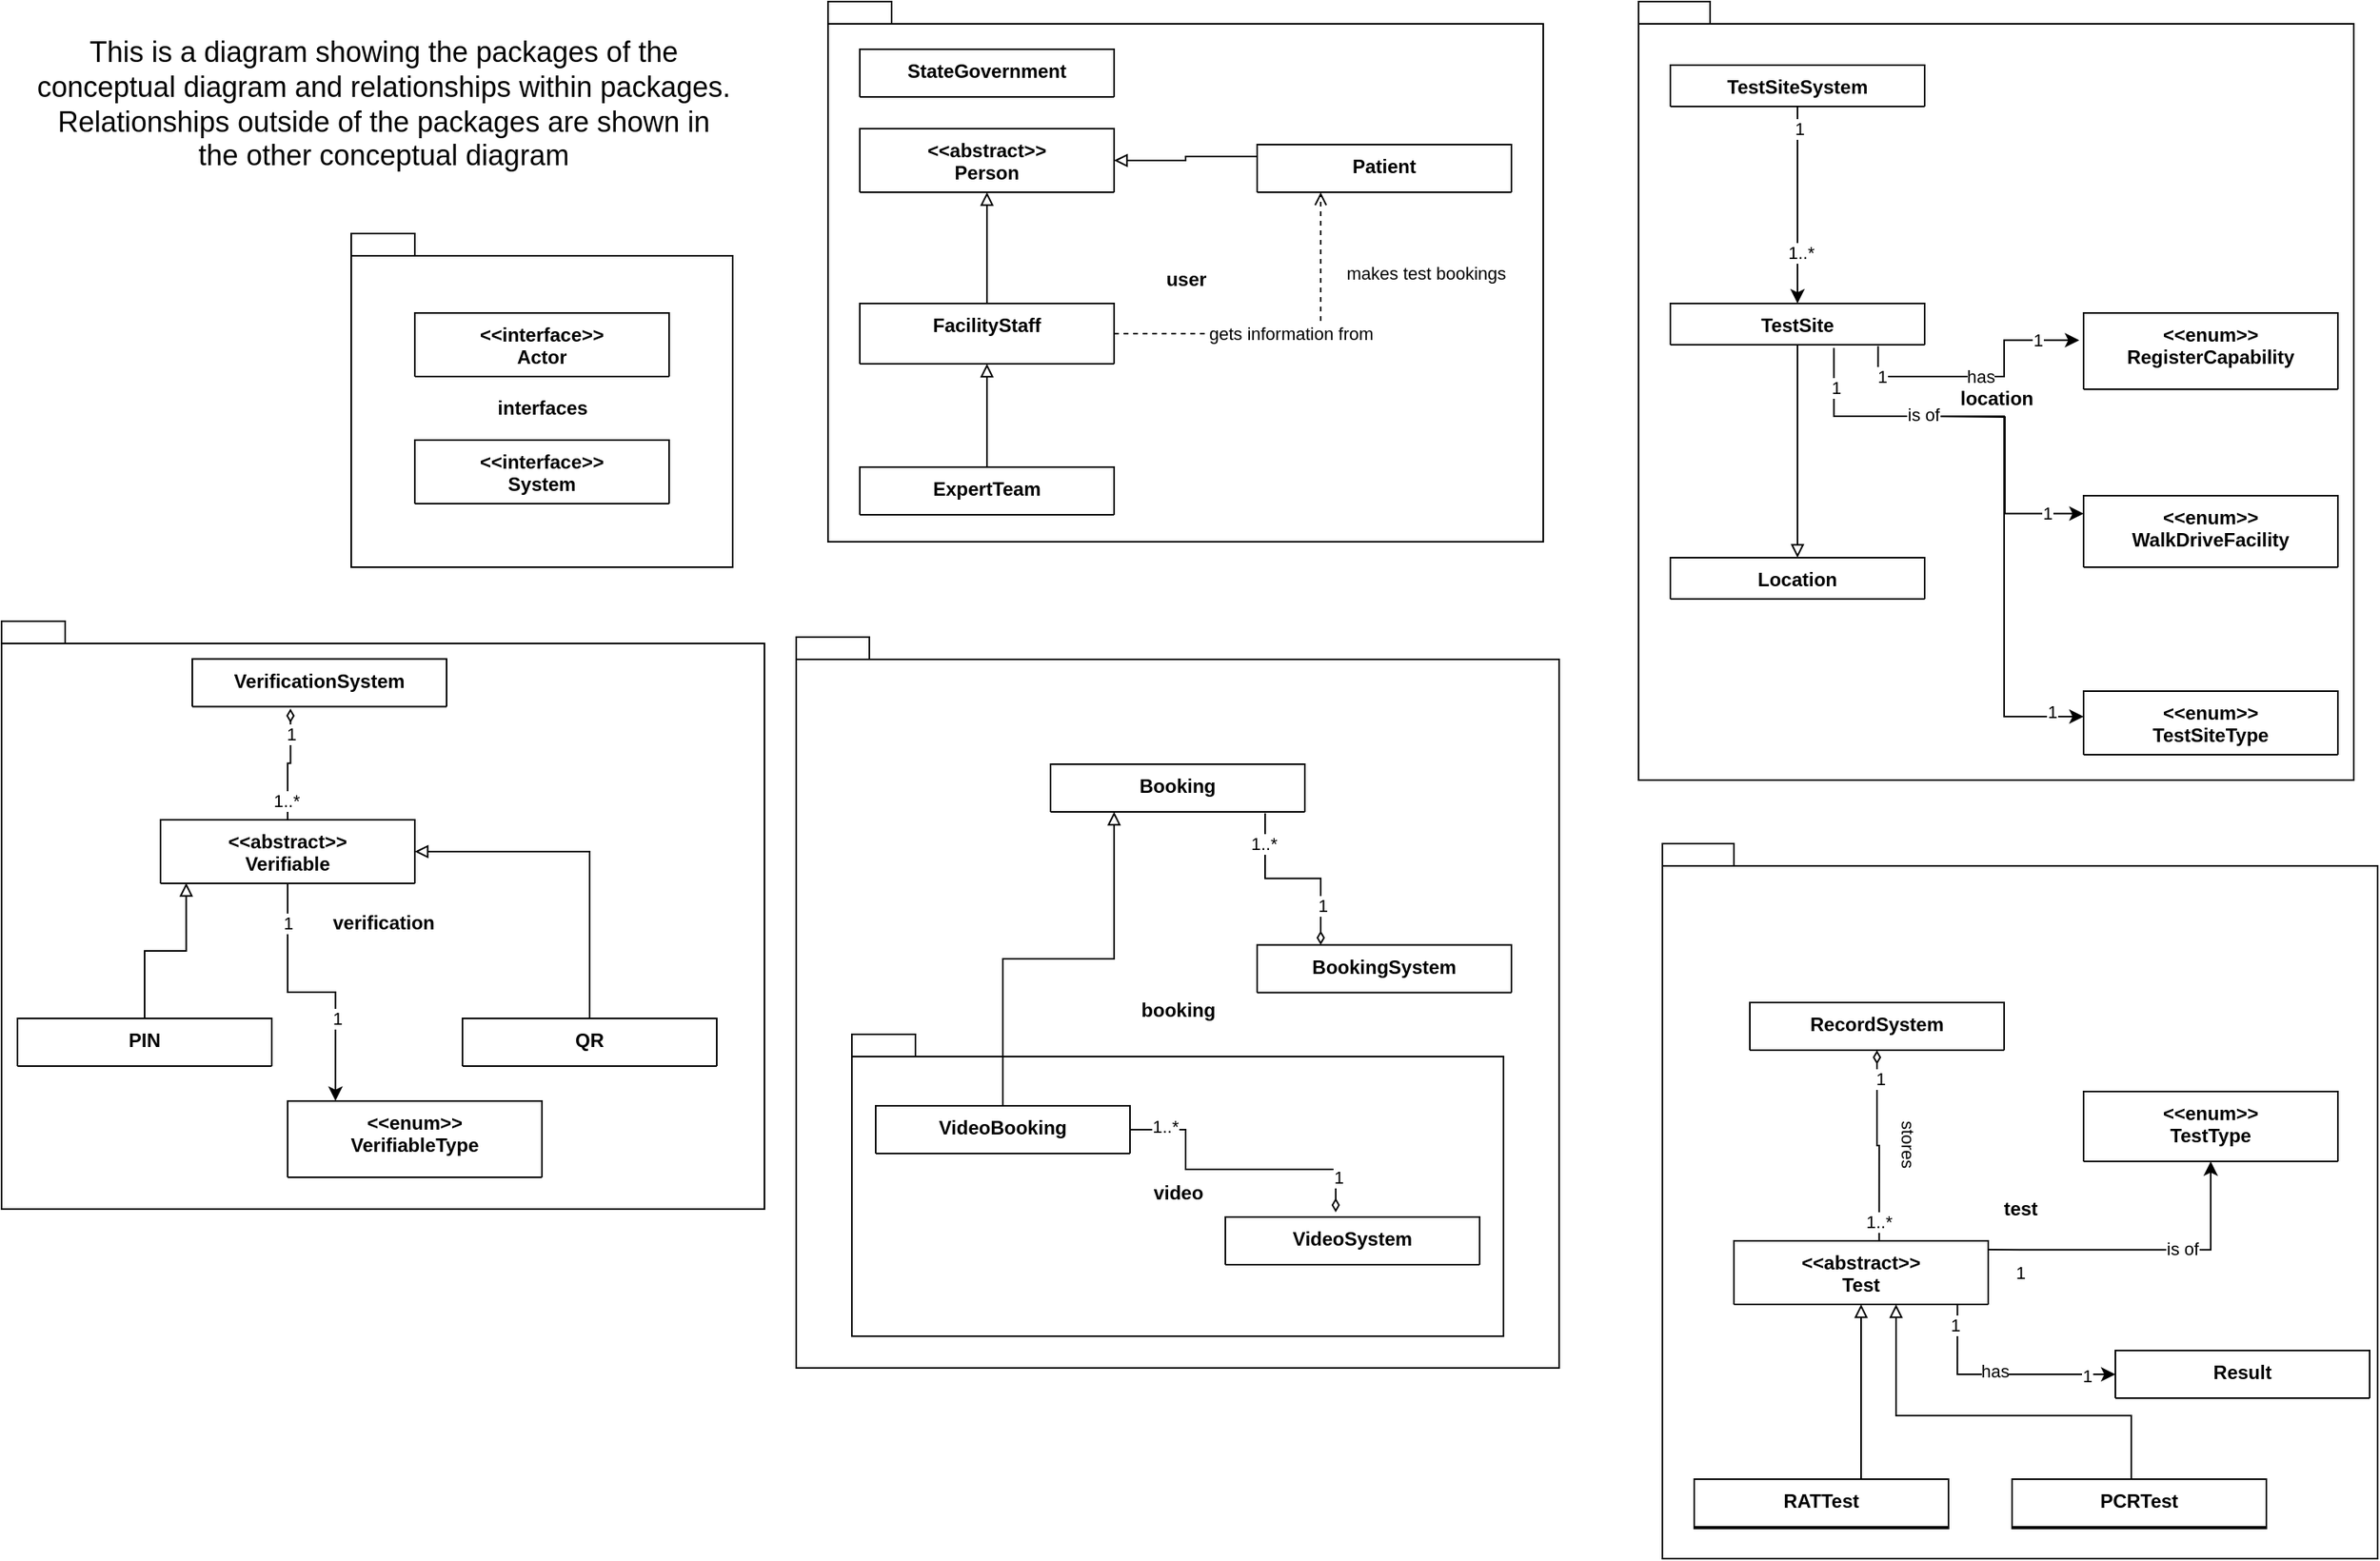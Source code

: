 <mxfile version="17.1.2" type="device"><diagram id="WlEbeeAcA7yeoBjpRKfp" name="Page-1"><mxGraphModel dx="2916" dy="-2114" grid="1" gridSize="10" guides="1" tooltips="1" connect="1" arrows="1" fold="1" page="1" pageScale="1" pageWidth="850" pageHeight="1100" math="0" shadow="0"><root><mxCell id="0"/><mxCell id="1" parent="0"/><mxCell id="z88By41wD9zbpWqteRPa-1" value="interfaces" style="shape=folder;fontStyle=1;spacingTop=10;tabWidth=40;tabHeight=14;tabPosition=left;html=1;" vertex="1" parent="1"><mxGeometry x="-620" y="3456" width="240" height="210" as="geometry"/></mxCell><mxCell id="z88By41wD9zbpWqteRPa-2" value="user" style="shape=folder;fontStyle=1;spacingTop=10;tabWidth=40;tabHeight=14;tabPosition=left;html=1;" vertex="1" parent="1"><mxGeometry x="-320" y="3310" width="450" height="340" as="geometry"/></mxCell><mxCell id="z88By41wD9zbpWqteRPa-3" value="location" style="shape=folder;fontStyle=1;spacingTop=10;tabWidth=40;tabHeight=14;tabPosition=left;html=1;" vertex="1" parent="1"><mxGeometry x="190" y="3310" width="450" height="490" as="geometry"/></mxCell><mxCell id="z88By41wD9zbpWqteRPa-4" value="test" style="shape=folder;fontStyle=1;spacingTop=10;tabWidth=40;tabHeight=14;tabPosition=left;html=1;" vertex="1" parent="1"><mxGeometry x="205" y="3840" width="450" height="450" as="geometry"/></mxCell><mxCell id="z88By41wD9zbpWqteRPa-5" value="booking" style="shape=folder;fontStyle=1;spacingTop=10;tabWidth=40;tabHeight=14;tabPosition=left;html=1;" vertex="1" parent="1"><mxGeometry x="-340" y="3710" width="480" height="460" as="geometry"/></mxCell><mxCell id="z88By41wD9zbpWqteRPa-6" value="verification" style="shape=folder;fontStyle=1;spacingTop=10;tabWidth=40;tabHeight=14;tabPosition=left;html=1;" vertex="1" parent="1"><mxGeometry x="-840" y="3700" width="480" height="370" as="geometry"/></mxCell><mxCell id="z88By41wD9zbpWqteRPa-7" style="edgeStyle=orthogonalEdgeStyle;rounded=0;orthogonalLoop=1;jettySize=auto;html=1;endArrow=classic;endFill=1;exitX=0.879;exitY=0.994;exitDx=0;exitDy=0;exitPerimeter=0;" edge="1" parent="1" source="z88By41wD9zbpWqteRPa-11" target="z88By41wD9zbpWqteRPa-16"><mxGeometry relative="1" as="geometry"><mxPoint x="410.96" y="4144.006" as="sourcePoint"/><mxPoint x="511.12" y="4192.096" as="targetPoint"/><Array as="points"><mxPoint x="391" y="4174"/></Array></mxGeometry></mxCell><mxCell id="z88By41wD9zbpWqteRPa-8" value="has" style="edgeLabel;html=1;align=center;verticalAlign=middle;resizable=0;points=[];" vertex="1" connectable="0" parent="z88By41wD9zbpWqteRPa-7"><mxGeometry x="-0.06" y="2" relative="1" as="geometry"><mxPoint as="offset"/></mxGeometry></mxCell><mxCell id="z88By41wD9zbpWqteRPa-9" value="1" style="edgeLabel;html=1;align=center;verticalAlign=middle;resizable=0;points=[];" vertex="1" connectable="0" parent="z88By41wD9zbpWqteRPa-7"><mxGeometry x="-0.823" y="-2" relative="1" as="geometry"><mxPoint as="offset"/></mxGeometry></mxCell><mxCell id="z88By41wD9zbpWqteRPa-10" value="1" style="edgeLabel;html=1;align=center;verticalAlign=middle;resizable=0;points=[];" vertex="1" connectable="0" parent="z88By41wD9zbpWqteRPa-7"><mxGeometry x="0.741" y="-1" relative="1" as="geometry"><mxPoint as="offset"/></mxGeometry></mxCell><mxCell id="z88By41wD9zbpWqteRPa-11" value="&lt;&lt;abstract&gt;&gt;&#10;Test" style="swimlane;fontStyle=1;align=center;verticalAlign=top;childLayout=stackLayout;horizontal=1;startSize=40;horizontalStack=0;resizeParent=1;resizeParentMax=0;resizeLast=0;collapsible=1;marginBottom=0;" vertex="1" parent="1"><mxGeometry x="250" y="4090" width="160" height="40" as="geometry"/></mxCell><mxCell id="z88By41wD9zbpWqteRPa-12" style="edgeStyle=orthogonalEdgeStyle;rounded=0;orthogonalLoop=1;jettySize=auto;html=1;endArrow=block;endFill=0;" edge="1" parent="1" source="z88By41wD9zbpWqteRPa-13" target="z88By41wD9zbpWqteRPa-11"><mxGeometry relative="1" as="geometry"><mxPoint x="354" y="4164.858" as="targetPoint"/><Array as="points"><mxPoint x="500" y="4200"/><mxPoint x="352" y="4200"/></Array></mxGeometry></mxCell><mxCell id="z88By41wD9zbpWqteRPa-13" value="PCRTest" style="swimlane;fontStyle=1;align=center;verticalAlign=top;childLayout=stackLayout;horizontal=1;startSize=30;horizontalStack=0;resizeParent=1;resizeParentMax=0;resizeLast=0;collapsible=1;marginBottom=0;" vertex="1" parent="1"><mxGeometry x="425" y="4240" width="160" height="31" as="geometry"/></mxCell><mxCell id="z88By41wD9zbpWqteRPa-14" style="edgeStyle=orthogonalEdgeStyle;rounded=0;orthogonalLoop=1;jettySize=auto;html=1;entryX=0.5;entryY=1;entryDx=0;entryDy=0;endArrow=block;endFill=0;exitX=0.685;exitY=0.009;exitDx=0;exitDy=0;exitPerimeter=0;" edge="1" parent="1" source="z88By41wD9zbpWqteRPa-15" target="z88By41wD9zbpWqteRPa-11"><mxGeometry relative="1" as="geometry"><mxPoint x="331.92" y="4164.858" as="targetPoint"/><Array as="points"><mxPoint x="330" y="4240"/></Array></mxGeometry></mxCell><mxCell id="z88By41wD9zbpWqteRPa-15" value="RATTest" style="swimlane;fontStyle=1;align=center;verticalAlign=top;childLayout=stackLayout;horizontal=1;startSize=30;horizontalStack=0;resizeParent=1;resizeParentMax=0;resizeLast=0;collapsible=1;marginBottom=0;" vertex="1" parent="1"><mxGeometry x="225" y="4240" width="160" height="31" as="geometry"/></mxCell><mxCell id="z88By41wD9zbpWqteRPa-16" value="Result" style="swimlane;fontStyle=1;align=center;verticalAlign=top;childLayout=stackLayout;horizontal=1;startSize=40;horizontalStack=0;resizeParent=1;resizeParentMax=0;resizeLast=0;collapsible=1;marginBottom=0;" vertex="1" parent="1"><mxGeometry x="490" y="4159" width="160" height="30" as="geometry"/></mxCell><mxCell id="z88By41wD9zbpWqteRPa-17" value="&lt;&lt;enum&gt;&gt;&#10;TestType" style="swimlane;fontStyle=1;align=center;verticalAlign=top;childLayout=stackLayout;horizontal=1;startSize=44;horizontalStack=0;resizeParent=1;resizeParentMax=0;resizeLast=0;collapsible=1;marginBottom=0;" vertex="1" parent="1"><mxGeometry x="470" y="3996" width="160" height="44" as="geometry"/></mxCell><mxCell id="z88By41wD9zbpWqteRPa-18" style="edgeStyle=orthogonalEdgeStyle;rounded=0;orthogonalLoop=1;jettySize=auto;html=1;endArrow=classic;endFill=1;entryX=0.5;entryY=1;entryDx=0;entryDy=0;exitX=0.998;exitY=0.139;exitDx=0;exitDy=0;exitPerimeter=0;" edge="1" parent="1" source="z88By41wD9zbpWqteRPa-11" target="z88By41wD9zbpWqteRPa-17"><mxGeometry relative="1" as="geometry"><mxPoint x="470.48" y="4054.34" as="targetPoint"/></mxGeometry></mxCell><mxCell id="z88By41wD9zbpWqteRPa-19" value="is of" style="edgeLabel;html=1;align=center;verticalAlign=middle;resizable=0;points=[];" vertex="1" connectable="0" parent="z88By41wD9zbpWqteRPa-18"><mxGeometry x="0.248" y="1" relative="1" as="geometry"><mxPoint as="offset"/></mxGeometry></mxCell><mxCell id="z88By41wD9zbpWqteRPa-20" style="edgeStyle=orthogonalEdgeStyle;rounded=0;orthogonalLoop=1;jettySize=auto;html=1;entryX=0.571;entryY=0.011;entryDx=0;entryDy=0;entryPerimeter=0;startArrow=diamondThin;startFill=0;endArrow=none;endFill=0;" edge="1" parent="1" source="z88By41wD9zbpWqteRPa-24" target="z88By41wD9zbpWqteRPa-11"><mxGeometry relative="1" as="geometry"/></mxCell><mxCell id="z88By41wD9zbpWqteRPa-21" value="1" style="edgeLabel;html=1;align=center;verticalAlign=middle;resizable=0;points=[];" vertex="1" connectable="0" parent="z88By41wD9zbpWqteRPa-20"><mxGeometry x="-0.715" y="2" relative="1" as="geometry"><mxPoint as="offset"/></mxGeometry></mxCell><mxCell id="z88By41wD9zbpWqteRPa-22" value="1..*" style="edgeLabel;html=1;align=center;verticalAlign=middle;resizable=0;points=[];" vertex="1" connectable="0" parent="z88By41wD9zbpWqteRPa-20"><mxGeometry x="0.797" y="-1" relative="1" as="geometry"><mxPoint as="offset"/></mxGeometry></mxCell><mxCell id="z88By41wD9zbpWqteRPa-23" value="stores" style="edgeLabel;html=1;align=center;verticalAlign=middle;resizable=0;points=[];rotation=90;" vertex="1" connectable="0" parent="z88By41wD9zbpWqteRPa-20"><mxGeometry x="-0.041" y="1" relative="1" as="geometry"><mxPoint x="19" as="offset"/></mxGeometry></mxCell><mxCell id="z88By41wD9zbpWqteRPa-24" value="RecordSystem" style="swimlane;fontStyle=1;align=center;verticalAlign=top;childLayout=stackLayout;horizontal=1;startSize=30;horizontalStack=0;resizeParent=1;resizeParentMax=0;resizeLast=0;collapsible=1;marginBottom=0;" vertex="1" parent="1"><mxGeometry x="260" y="3940" width="160" height="30" as="geometry"/></mxCell><mxCell id="z88By41wD9zbpWqteRPa-25" value="1" style="edgeLabel;html=1;align=center;verticalAlign=middle;resizable=0;points=[];" vertex="1" connectable="0" parent="1"><mxGeometry x="430" y="4110" as="geometry"/></mxCell><mxCell id="z88By41wD9zbpWqteRPa-26" value="&lt;&lt;interface&gt;&gt;&#10;Actor" style="swimlane;fontStyle=1;align=center;verticalAlign=top;childLayout=stackLayout;horizontal=1;startSize=40;horizontalStack=0;resizeParent=1;resizeParentMax=0;resizeLast=0;collapsible=1;marginBottom=0;" vertex="1" parent="1"><mxGeometry x="-580" y="3506" width="160" height="40" as="geometry"/></mxCell><mxCell id="z88By41wD9zbpWqteRPa-27" value="&lt;&lt;interface&gt;&gt;&#10;System" style="swimlane;fontStyle=1;align=center;verticalAlign=top;childLayout=stackLayout;horizontal=1;startSize=40;horizontalStack=0;resizeParent=1;resizeParentMax=0;resizeLast=0;collapsible=1;marginBottom=0;" vertex="1" parent="1"><mxGeometry x="-580" y="3586" width="160" height="40" as="geometry"/></mxCell><mxCell id="z88By41wD9zbpWqteRPa-28" value="StateGovernment" style="swimlane;fontStyle=1;align=center;verticalAlign=top;childLayout=stackLayout;horizontal=1;startSize=30;horizontalStack=0;resizeParent=1;resizeParentMax=0;resizeLast=0;collapsible=1;marginBottom=0;" vertex="1" parent="1"><mxGeometry x="-300" y="3340" width="160" height="30" as="geometry"/></mxCell><mxCell id="z88By41wD9zbpWqteRPa-29" value="&lt;&lt;abstract&gt;&gt;&#10;Person" style="swimlane;fontStyle=1;align=center;verticalAlign=top;childLayout=stackLayout;horizontal=1;startSize=40;horizontalStack=0;resizeParent=1;resizeParentMax=0;resizeLast=0;collapsible=1;marginBottom=0;" vertex="1" parent="1"><mxGeometry x="-300" y="3390" width="160" height="40" as="geometry"/></mxCell><mxCell id="z88By41wD9zbpWqteRPa-30" style="edgeStyle=orthogonalEdgeStyle;rounded=0;orthogonalLoop=1;jettySize=auto;html=1;entryX=0.5;entryY=1;entryDx=0;entryDy=0;endArrow=block;endFill=0;" edge="1" parent="1" source="z88By41wD9zbpWqteRPa-31" target="z88By41wD9zbpWqteRPa-29"><mxGeometry relative="1" as="geometry"/></mxCell><mxCell id="z88By41wD9zbpWqteRPa-31" value="FacilityStaff" style="swimlane;fontStyle=1;align=center;verticalAlign=top;childLayout=stackLayout;horizontal=1;startSize=38;horizontalStack=0;resizeParent=1;resizeParentMax=0;resizeLast=0;collapsible=1;marginBottom=0;" vertex="1" parent="1"><mxGeometry x="-300" y="3500" width="160" height="38" as="geometry"/></mxCell><mxCell id="z88By41wD9zbpWqteRPa-32" value="Patient" style="swimlane;fontStyle=1;align=center;verticalAlign=top;childLayout=stackLayout;horizontal=1;startSize=30;horizontalStack=0;resizeParent=1;resizeParentMax=0;resizeLast=0;collapsible=1;marginBottom=0;" vertex="1" parent="1"><mxGeometry x="-50" y="3400" width="160" height="30" as="geometry"/></mxCell><mxCell id="z88By41wD9zbpWqteRPa-33" style="edgeStyle=orthogonalEdgeStyle;rounded=0;orthogonalLoop=1;jettySize=auto;html=1;endArrow=block;endFill=0;entryX=1;entryY=0.5;entryDx=0;entryDy=0;exitX=0;exitY=0.25;exitDx=0;exitDy=0;" edge="1" parent="1" source="z88By41wD9zbpWqteRPa-32" target="z88By41wD9zbpWqteRPa-29"><mxGeometry relative="1" as="geometry"><mxPoint x="-140" y="3431" as="targetPoint"/></mxGeometry></mxCell><mxCell id="z88By41wD9zbpWqteRPa-34" style="edgeStyle=orthogonalEdgeStyle;rounded=0;orthogonalLoop=1;jettySize=auto;html=1;entryX=0.5;entryY=1;entryDx=0;entryDy=0;endArrow=block;endFill=0;" edge="1" parent="1" source="z88By41wD9zbpWqteRPa-35" target="z88By41wD9zbpWqteRPa-31"><mxGeometry relative="1" as="geometry"/></mxCell><mxCell id="z88By41wD9zbpWqteRPa-35" value="ExpertTeam" style="swimlane;fontStyle=1;align=center;verticalAlign=top;childLayout=stackLayout;horizontal=1;startSize=30;horizontalStack=0;resizeParent=1;resizeParentMax=0;resizeLast=0;collapsible=1;marginBottom=0;" vertex="1" parent="1"><mxGeometry x="-300" y="3603" width="160" height="30" as="geometry"/></mxCell><mxCell id="z88By41wD9zbpWqteRPa-36" value="makes test bookings" style="edgeLabel;html=1;align=center;verticalAlign=middle;resizable=0;points=[];" vertex="1" connectable="0" parent="1"><mxGeometry x="56" y="3481" as="geometry"/></mxCell><mxCell id="z88By41wD9zbpWqteRPa-37" style="edgeStyle=orthogonalEdgeStyle;rounded=0;orthogonalLoop=1;jettySize=auto;html=1;entryX=0.25;entryY=1;entryDx=0;entryDy=0;dashed=1;startArrow=none;startFill=0;endArrow=open;endFill=0;exitX=1;exitY=0.5;exitDx=0;exitDy=0;" edge="1" parent="1" source="z88By41wD9zbpWqteRPa-31" target="z88By41wD9zbpWqteRPa-32"><mxGeometry relative="1" as="geometry"><mxPoint x="-6" y="3590" as="sourcePoint"/><mxPoint x="-6.08" y="3474.962" as="targetPoint"/></mxGeometry></mxCell><mxCell id="z88By41wD9zbpWqteRPa-38" value="gets information from" style="edgeLabel;html=1;align=center;verticalAlign=middle;resizable=0;points=[];" vertex="1" connectable="0" parent="z88By41wD9zbpWqteRPa-37"><mxGeometry x="0.024" relative="1" as="geometry"><mxPoint x="-1" as="offset"/></mxGeometry></mxCell><mxCell id="z88By41wD9zbpWqteRPa-39" value="Location" style="swimlane;fontStyle=1;align=center;verticalAlign=top;childLayout=stackLayout;horizontal=1;startSize=30;horizontalStack=0;resizeParent=1;resizeParentMax=0;resizeLast=0;collapsible=1;marginBottom=0;" vertex="1" parent="1"><mxGeometry x="210" y="3660" width="160" height="26" as="geometry"/></mxCell><mxCell id="z88By41wD9zbpWqteRPa-40" style="edgeStyle=orthogonalEdgeStyle;rounded=0;orthogonalLoop=1;jettySize=auto;html=1;entryX=0.5;entryY=0;entryDx=0;entryDy=0;endArrow=block;endFill=0;" edge="1" parent="1" source="z88By41wD9zbpWqteRPa-41" target="z88By41wD9zbpWqteRPa-39"><mxGeometry relative="1" as="geometry"/></mxCell><mxCell id="z88By41wD9zbpWqteRPa-41" value="TestSite" style="swimlane;fontStyle=1;align=center;verticalAlign=top;childLayout=stackLayout;horizontal=1;startSize=30;horizontalStack=0;resizeParent=1;resizeParentMax=0;resizeLast=0;collapsible=1;marginBottom=0;" vertex="1" parent="1"><mxGeometry x="210" y="3500" width="160" height="26" as="geometry"/></mxCell><mxCell id="z88By41wD9zbpWqteRPa-42" style="edgeStyle=orthogonalEdgeStyle;rounded=0;orthogonalLoop=1;jettySize=auto;html=1;entryX=0.5;entryY=0;entryDx=0;entryDy=0;endArrow=classic;endFill=1;" edge="1" parent="1" source="z88By41wD9zbpWqteRPa-45" target="z88By41wD9zbpWqteRPa-41"><mxGeometry relative="1" as="geometry"/></mxCell><mxCell id="z88By41wD9zbpWqteRPa-43" value="1" style="edgeLabel;html=1;align=center;verticalAlign=middle;resizable=0;points=[];" vertex="1" connectable="0" parent="z88By41wD9zbpWqteRPa-42"><mxGeometry x="-0.775" y="1" relative="1" as="geometry"><mxPoint as="offset"/></mxGeometry></mxCell><mxCell id="z88By41wD9zbpWqteRPa-44" value="1..*" style="edgeLabel;html=1;align=center;verticalAlign=middle;resizable=0;points=[];" vertex="1" connectable="0" parent="z88By41wD9zbpWqteRPa-42"><mxGeometry x="0.479" y="2" relative="1" as="geometry"><mxPoint as="offset"/></mxGeometry></mxCell><mxCell id="z88By41wD9zbpWqteRPa-45" value="TestSiteSystem" style="swimlane;fontStyle=1;align=center;verticalAlign=top;childLayout=stackLayout;horizontal=1;startSize=30;horizontalStack=0;resizeParent=1;resizeParentMax=0;resizeLast=0;collapsible=1;marginBottom=0;" vertex="1" parent="1"><mxGeometry x="210" y="3350" width="160" height="26" as="geometry"/></mxCell><mxCell id="z88By41wD9zbpWqteRPa-46" value="&lt;&lt;enum&gt;&gt;&#10;RegisterCapability" style="swimlane;fontStyle=1;align=center;verticalAlign=top;childLayout=stackLayout;horizontal=1;startSize=48;horizontalStack=0;resizeParent=1;resizeParentMax=0;resizeLast=0;collapsible=1;marginBottom=0;" vertex="1" parent="1"><mxGeometry x="470" y="3506" width="160" height="48" as="geometry"/></mxCell><mxCell id="z88By41wD9zbpWqteRPa-47" style="edgeStyle=orthogonalEdgeStyle;rounded=0;orthogonalLoop=1;jettySize=auto;html=1;entryX=-0.017;entryY=0.357;entryDx=0;entryDy=0;entryPerimeter=0;startArrow=none;startFill=0;endArrow=classic;endFill=1;exitX=0.817;exitY=1.034;exitDx=0;exitDy=0;exitPerimeter=0;" edge="1" parent="1" source="z88By41wD9zbpWqteRPa-41" target="z88By41wD9zbpWqteRPa-46"><mxGeometry relative="1" as="geometry"><mxPoint x="370.0" y="3540" as="sourcePoint"/></mxGeometry></mxCell><mxCell id="z88By41wD9zbpWqteRPa-48" value="1" style="edgeLabel;html=1;align=center;verticalAlign=middle;resizable=0;points=[];" vertex="1" connectable="0" parent="z88By41wD9zbpWqteRPa-47"><mxGeometry x="-0.745" relative="1" as="geometry"><mxPoint as="offset"/></mxGeometry></mxCell><mxCell id="z88By41wD9zbpWqteRPa-49" value="1" style="edgeLabel;html=1;align=center;verticalAlign=middle;resizable=0;points=[];" vertex="1" connectable="0" parent="z88By41wD9zbpWqteRPa-47"><mxGeometry x="0.695" relative="1" as="geometry"><mxPoint x="-1" as="offset"/></mxGeometry></mxCell><mxCell id="z88By41wD9zbpWqteRPa-50" value="has" style="edgeLabel;html=1;align=center;verticalAlign=middle;resizable=0;points=[];" vertex="1" connectable="0" parent="z88By41wD9zbpWqteRPa-47"><mxGeometry x="-0.023" relative="1" as="geometry"><mxPoint x="1" as="offset"/></mxGeometry></mxCell><mxCell id="z88By41wD9zbpWqteRPa-51" value="&lt;&lt;enum&gt;&gt;&#10;WalkDriveFacility" style="swimlane;fontStyle=1;align=center;verticalAlign=top;childLayout=stackLayout;horizontal=1;startSize=45;horizontalStack=0;resizeParent=1;resizeParentMax=0;resizeLast=0;collapsible=1;marginBottom=0;" vertex="1" parent="1"><mxGeometry x="470" y="3621" width="160" height="45" as="geometry"/></mxCell><mxCell id="z88By41wD9zbpWqteRPa-52" style="edgeStyle=orthogonalEdgeStyle;rounded=0;orthogonalLoop=1;jettySize=auto;html=1;entryX=0;entryY=0.25;entryDx=0;entryDy=0;startArrow=none;startFill=0;endArrow=classic;endFill=1;" edge="1" parent="1" target="z88By41wD9zbpWqteRPa-51"><mxGeometry relative="1" as="geometry"><mxPoint x="370" y="3571" as="sourcePoint"/></mxGeometry></mxCell><mxCell id="z88By41wD9zbpWqteRPa-53" value="1" style="edgeLabel;html=1;align=center;verticalAlign=middle;resizable=0;points=[];" vertex="1" connectable="0" parent="z88By41wD9zbpWqteRPa-52"><mxGeometry x="0.716" y="1" relative="1" as="geometry"><mxPoint as="offset"/></mxGeometry></mxCell><mxCell id="z88By41wD9zbpWqteRPa-54" value="&lt;&lt;enum&gt;&gt;&#10;TestSiteType" style="swimlane;fontStyle=1;align=center;verticalAlign=top;childLayout=stackLayout;horizontal=1;startSize=40;horizontalStack=0;resizeParent=1;resizeParentMax=0;resizeLast=0;collapsible=1;marginBottom=0;" vertex="1" parent="1"><mxGeometry x="470" y="3744" width="160" height="40" as="geometry"/></mxCell><mxCell id="z88By41wD9zbpWqteRPa-55" style="edgeStyle=orthogonalEdgeStyle;rounded=0;orthogonalLoop=1;jettySize=auto;html=1;startArrow=none;startFill=0;endArrow=classic;endFill=1;exitX=0.643;exitY=1.077;exitDx=0;exitDy=0;exitPerimeter=0;" edge="1" parent="1" source="z88By41wD9zbpWqteRPa-41"><mxGeometry relative="1" as="geometry"><mxPoint x="370.0" y="3571" as="sourcePoint"/><mxPoint x="470" y="3760" as="targetPoint"/><Array as="points"><mxPoint x="313" y="3571"/><mxPoint x="420" y="3571"/><mxPoint x="420" y="3760"/></Array></mxGeometry></mxCell><mxCell id="z88By41wD9zbpWqteRPa-56" value="1" style="edgeLabel;html=1;align=center;verticalAlign=middle;resizable=0;points=[];" vertex="1" connectable="0" parent="z88By41wD9zbpWqteRPa-55"><mxGeometry x="-0.872" y="1" relative="1" as="geometry"><mxPoint as="offset"/></mxGeometry></mxCell><mxCell id="z88By41wD9zbpWqteRPa-57" value="is of" style="edgeLabel;html=1;align=center;verticalAlign=middle;resizable=0;points=[];" vertex="1" connectable="0" parent="z88By41wD9zbpWqteRPa-55"><mxGeometry x="-0.49" y="1" relative="1" as="geometry"><mxPoint as="offset"/></mxGeometry></mxCell><mxCell id="z88By41wD9zbpWqteRPa-58" value="1" style="edgeLabel;html=1;align=center;verticalAlign=middle;resizable=0;points=[];" vertex="1" connectable="0" parent="z88By41wD9zbpWqteRPa-55"><mxGeometry x="0.893" y="3" relative="1" as="geometry"><mxPoint as="offset"/></mxGeometry></mxCell><mxCell id="z88By41wD9zbpWqteRPa-59" style="edgeStyle=orthogonalEdgeStyle;rounded=0;orthogonalLoop=1;jettySize=auto;html=1;entryX=0.844;entryY=1.03;entryDx=0;entryDy=0;endArrow=none;endFill=0;entryPerimeter=0;exitX=0.25;exitY=0;exitDx=0;exitDy=0;startArrow=diamondThin;startFill=0;" edge="1" parent="1" source="z88By41wD9zbpWqteRPa-62" target="z88By41wD9zbpWqteRPa-63"><mxGeometry relative="1" as="geometry"><mxPoint x="-40.96" y="3816.762" as="targetPoint"/></mxGeometry></mxCell><mxCell id="z88By41wD9zbpWqteRPa-60" value="1..*" style="edgeLabel;html=1;align=center;verticalAlign=middle;resizable=0;points=[];" vertex="1" connectable="0" parent="z88By41wD9zbpWqteRPa-59"><mxGeometry x="0.671" y="1" relative="1" as="geometry"><mxPoint as="offset"/></mxGeometry></mxCell><mxCell id="z88By41wD9zbpWqteRPa-61" value="1" style="edgeLabel;html=1;align=center;verticalAlign=middle;resizable=0;points=[];" vertex="1" connectable="0" parent="z88By41wD9zbpWqteRPa-59"><mxGeometry x="-0.569" y="-1" relative="1" as="geometry"><mxPoint as="offset"/></mxGeometry></mxCell><mxCell id="z88By41wD9zbpWqteRPa-62" value="BookingSystem" style="swimlane;fontStyle=1;align=center;verticalAlign=top;childLayout=stackLayout;horizontal=1;startSize=30;horizontalStack=0;resizeParent=1;resizeParentMax=0;resizeLast=0;collapsible=1;marginBottom=0;" vertex="1" parent="1"><mxGeometry x="-50" y="3903.75" width="160" height="30" as="geometry"/></mxCell><mxCell id="z88By41wD9zbpWqteRPa-63" value="Booking" style="swimlane;fontStyle=1;align=center;verticalAlign=top;childLayout=stackLayout;horizontal=1;startSize=30;horizontalStack=0;resizeParent=1;resizeParentMax=0;resizeLast=0;collapsible=1;marginBottom=0;" vertex="1" parent="1"><mxGeometry x="-180" y="3790" width="160" height="30" as="geometry"/></mxCell><mxCell id="z88By41wD9zbpWqteRPa-64" value="video" style="shape=folder;fontStyle=1;spacingTop=10;tabWidth=40;tabHeight=14;tabPosition=left;html=1;" vertex="1" parent="1"><mxGeometry x="-305" y="3960" width="410" height="190" as="geometry"/></mxCell><mxCell id="z88By41wD9zbpWqteRPa-65" value="VideoSystem" style="swimlane;fontStyle=1;align=center;verticalAlign=top;childLayout=stackLayout;horizontal=1;startSize=30;horizontalStack=0;resizeParent=1;resizeParentMax=0;resizeLast=0;collapsible=1;marginBottom=0;" vertex="1" parent="1"><mxGeometry x="-70" y="4075" width="160" height="30" as="geometry"/></mxCell><mxCell id="z88By41wD9zbpWqteRPa-66" style="edgeStyle=orthogonalEdgeStyle;rounded=0;orthogonalLoop=1;jettySize=auto;html=1;startArrow=none;startFill=0;endArrow=diamondThin;endFill=0;entryX=0.434;entryY=-0.1;entryDx=0;entryDy=0;entryPerimeter=0;" edge="1" parent="1" source="z88By41wD9zbpWqteRPa-70" target="z88By41wD9zbpWqteRPa-65"><mxGeometry relative="1" as="geometry"><mxPoint x="-124.64" y="4079.962" as="targetPoint"/><Array as="points"><mxPoint x="-95" y="4020"/><mxPoint x="-95" y="4045"/><mxPoint x="-1" y="4045"/></Array></mxGeometry></mxCell><mxCell id="z88By41wD9zbpWqteRPa-67" value="1" style="edgeLabel;html=1;align=center;verticalAlign=middle;resizable=0;points=[];" vertex="1" connectable="0" parent="z88By41wD9zbpWqteRPa-66"><mxGeometry x="0.752" y="1" relative="1" as="geometry"><mxPoint as="offset"/></mxGeometry></mxCell><mxCell id="z88By41wD9zbpWqteRPa-68" value="1..*" style="edgeLabel;html=1;align=center;verticalAlign=middle;resizable=0;points=[];" vertex="1" connectable="0" parent="z88By41wD9zbpWqteRPa-66"><mxGeometry x="-0.762" y="2" relative="1" as="geometry"><mxPoint as="offset"/></mxGeometry></mxCell><mxCell id="z88By41wD9zbpWqteRPa-69" style="edgeStyle=orthogonalEdgeStyle;rounded=0;orthogonalLoop=1;jettySize=auto;html=1;entryX=0.25;entryY=1;entryDx=0;entryDy=0;startArrow=none;startFill=0;endArrow=block;endFill=0;" edge="1" parent="1" source="z88By41wD9zbpWqteRPa-70" target="z88By41wD9zbpWqteRPa-63"><mxGeometry relative="1" as="geometry"/></mxCell><mxCell id="z88By41wD9zbpWqteRPa-70" value="VideoBooking" style="swimlane;fontStyle=1;align=center;verticalAlign=top;childLayout=stackLayout;horizontal=1;startSize=30;horizontalStack=0;resizeParent=1;resizeParentMax=0;resizeLast=0;collapsible=1;marginBottom=0;" vertex="1" parent="1"><mxGeometry x="-290" y="4005" width="160" height="30" as="geometry"/></mxCell><mxCell id="z88By41wD9zbpWqteRPa-71" style="edgeStyle=orthogonalEdgeStyle;rounded=0;orthogonalLoop=1;jettySize=auto;html=1;entryX=1;entryY=0.5;entryDx=0;entryDy=0;startArrow=none;startFill=0;endArrow=block;endFill=0;" edge="1" parent="1" source="z88By41wD9zbpWqteRPa-72" target="z88By41wD9zbpWqteRPa-82"><mxGeometry relative="1" as="geometry"><Array as="points"><mxPoint x="-470" y="3845"/></Array></mxGeometry></mxCell><mxCell id="z88By41wD9zbpWqteRPa-72" value="QR" style="swimlane;fontStyle=1;align=center;verticalAlign=top;childLayout=stackLayout;horizontal=1;startSize=30;horizontalStack=0;resizeParent=1;resizeParentMax=0;resizeLast=0;collapsible=1;marginBottom=0;" vertex="1" parent="1"><mxGeometry x="-550" y="3950" width="160" height="30" as="geometry"/></mxCell><mxCell id="z88By41wD9zbpWqteRPa-73" value="VerificationSystem" style="swimlane;fontStyle=1;align=center;verticalAlign=top;childLayout=stackLayout;horizontal=1;startSize=30;horizontalStack=0;resizeParent=1;resizeParentMax=0;resizeLast=0;collapsible=1;marginBottom=0;" vertex="1" parent="1"><mxGeometry x="-720" y="3723.75" width="160" height="30" as="geometry"/></mxCell><mxCell id="z88By41wD9zbpWqteRPa-74" style="edgeStyle=orthogonalEdgeStyle;rounded=0;orthogonalLoop=1;jettySize=auto;html=1;entryX=0.101;entryY=0.994;entryDx=0;entryDy=0;endArrow=block;endFill=0;entryPerimeter=0;" edge="1" parent="1" source="z88By41wD9zbpWqteRPa-75" target="z88By41wD9zbpWqteRPa-82"><mxGeometry relative="1" as="geometry"><mxPoint x="-710" y="3885" as="targetPoint"/></mxGeometry></mxCell><mxCell id="z88By41wD9zbpWqteRPa-75" value="PIN" style="swimlane;fontStyle=1;align=center;verticalAlign=top;childLayout=stackLayout;horizontal=1;startSize=30;horizontalStack=0;resizeParent=1;resizeParentMax=0;resizeLast=0;collapsible=1;marginBottom=0;" vertex="1" parent="1"><mxGeometry x="-830" y="3950" width="160" height="30" as="geometry"/></mxCell><mxCell id="z88By41wD9zbpWqteRPa-76" style="edgeStyle=orthogonalEdgeStyle;rounded=0;orthogonalLoop=1;jettySize=auto;html=1;entryX=0.188;entryY=-0.003;entryDx=0;entryDy=0;entryPerimeter=0;startArrow=none;startFill=0;endArrow=classic;endFill=1;" edge="1" parent="1" source="z88By41wD9zbpWqteRPa-82" target="z88By41wD9zbpWqteRPa-83"><mxGeometry relative="1" as="geometry"/></mxCell><mxCell id="z88By41wD9zbpWqteRPa-77" value="1" style="edgeLabel;html=1;align=center;verticalAlign=middle;resizable=0;points=[];" vertex="1" connectable="0" parent="z88By41wD9zbpWqteRPa-76"><mxGeometry x="-0.703" relative="1" as="geometry"><mxPoint as="offset"/></mxGeometry></mxCell><mxCell id="z88By41wD9zbpWqteRPa-78" value="1" style="edgeLabel;html=1;align=center;verticalAlign=middle;resizable=0;points=[];" vertex="1" connectable="0" parent="z88By41wD9zbpWqteRPa-76"><mxGeometry x="0.377" y="1" relative="1" as="geometry"><mxPoint as="offset"/></mxGeometry></mxCell><mxCell id="z88By41wD9zbpWqteRPa-79" style="edgeStyle=orthogonalEdgeStyle;rounded=0;orthogonalLoop=1;jettySize=auto;html=1;entryX=0.386;entryY=1.042;entryDx=0;entryDy=0;entryPerimeter=0;startArrow=none;startFill=0;endArrow=diamondThin;endFill=0;" edge="1" parent="1" source="z88By41wD9zbpWqteRPa-82" target="z88By41wD9zbpWqteRPa-73"><mxGeometry relative="1" as="geometry"/></mxCell><mxCell id="z88By41wD9zbpWqteRPa-80" value="1" style="edgeLabel;html=1;align=center;verticalAlign=middle;resizable=0;points=[];" vertex="1" connectable="0" parent="z88By41wD9zbpWqteRPa-79"><mxGeometry x="0.556" relative="1" as="geometry"><mxPoint as="offset"/></mxGeometry></mxCell><mxCell id="z88By41wD9zbpWqteRPa-81" value="1..*" style="edgeLabel;html=1;align=center;verticalAlign=middle;resizable=0;points=[];" vertex="1" connectable="0" parent="z88By41wD9zbpWqteRPa-79"><mxGeometry x="-0.666" y="1" relative="1" as="geometry"><mxPoint as="offset"/></mxGeometry></mxCell><mxCell id="z88By41wD9zbpWqteRPa-82" value="&lt;&lt;abstract&gt;&gt;&#10;Verifiable" style="swimlane;fontStyle=1;align=center;verticalAlign=top;childLayout=stackLayout;horizontal=1;startSize=43;horizontalStack=0;resizeParent=1;resizeParentMax=0;resizeLast=0;collapsible=1;marginBottom=0;" vertex="1" parent="1"><mxGeometry x="-740" y="3825" width="160" height="40" as="geometry"/></mxCell><mxCell id="z88By41wD9zbpWqteRPa-83" value="&lt;&lt;enum&gt;&gt;&#10;VerifiableType" style="swimlane;fontStyle=1;align=center;verticalAlign=top;childLayout=stackLayout;horizontal=1;startSize=48;horizontalStack=0;resizeParent=1;resizeParentMax=0;resizeLast=0;collapsible=1;marginBottom=0;" vertex="1" parent="1"><mxGeometry x="-660" y="4002" width="160" height="48" as="geometry"/></mxCell><mxCell id="z88By41wD9zbpWqteRPa-84" value="&lt;font style=&quot;font-size: 18px&quot;&gt;This is a diagram showing the packages of the&lt;br&gt;conceptual diagram and relationships within packages.&lt;br&gt;Relationships outside of the packages are shown in&lt;br&gt;the other conceptual diagram&lt;/font&gt;" style="text;html=1;align=center;verticalAlign=middle;resizable=0;points=[];autosize=1;strokeColor=none;fillColor=none;" vertex="1" parent="1"><mxGeometry x="-825" y="3340" width="450" height="70" as="geometry"/></mxCell></root></mxGraphModel></diagram></mxfile>
